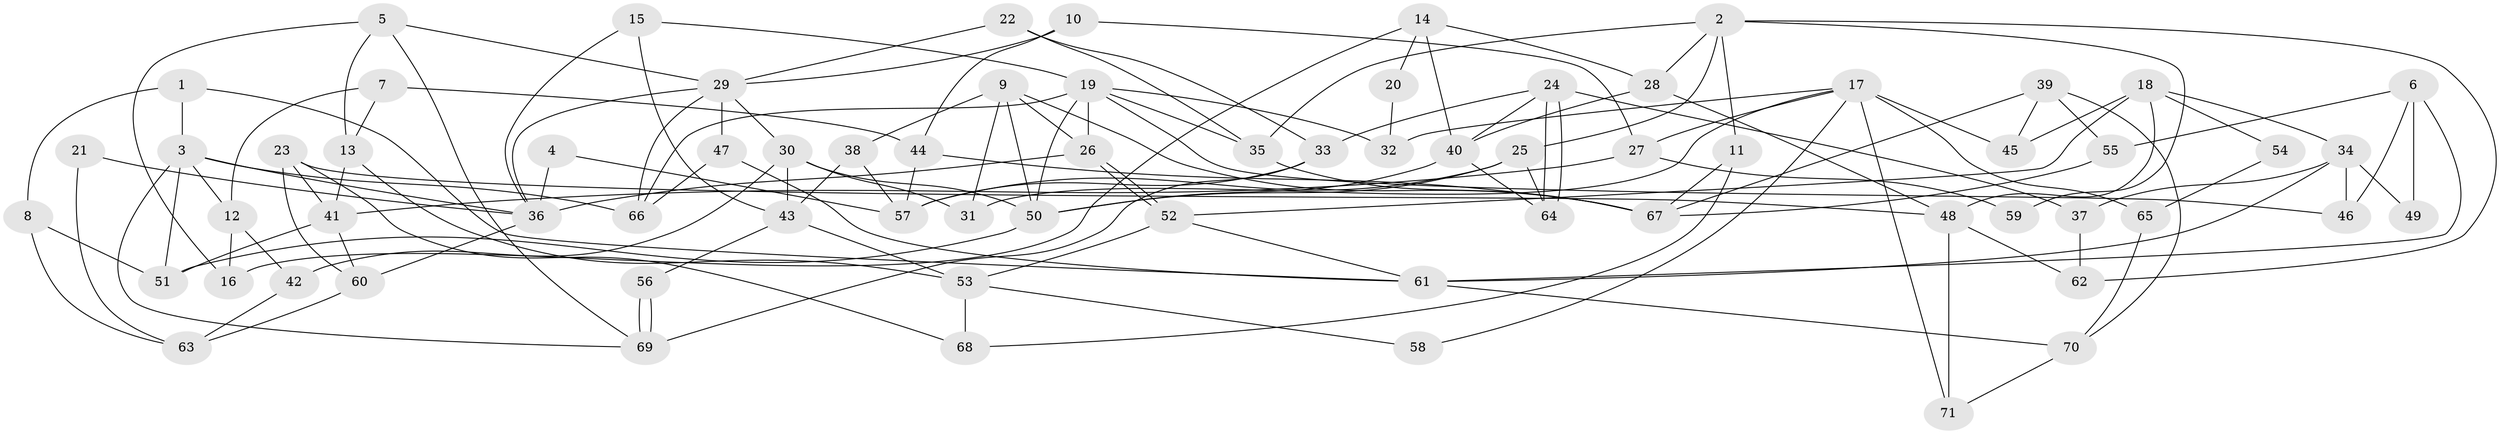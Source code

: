 // Generated by graph-tools (version 1.1) at 2025/15/03/09/25 04:15:00]
// undirected, 71 vertices, 142 edges
graph export_dot {
graph [start="1"]
  node [color=gray90,style=filled];
  1;
  2;
  3;
  4;
  5;
  6;
  7;
  8;
  9;
  10;
  11;
  12;
  13;
  14;
  15;
  16;
  17;
  18;
  19;
  20;
  21;
  22;
  23;
  24;
  25;
  26;
  27;
  28;
  29;
  30;
  31;
  32;
  33;
  34;
  35;
  36;
  37;
  38;
  39;
  40;
  41;
  42;
  43;
  44;
  45;
  46;
  47;
  48;
  49;
  50;
  51;
  52;
  53;
  54;
  55;
  56;
  57;
  58;
  59;
  60;
  61;
  62;
  63;
  64;
  65;
  66;
  67;
  68;
  69;
  70;
  71;
  1 -- 3;
  1 -- 61;
  1 -- 8;
  2 -- 62;
  2 -- 25;
  2 -- 11;
  2 -- 28;
  2 -- 35;
  2 -- 59;
  3 -- 12;
  3 -- 51;
  3 -- 36;
  3 -- 66;
  3 -- 69;
  4 -- 36;
  4 -- 57;
  5 -- 29;
  5 -- 69;
  5 -- 13;
  5 -- 16;
  6 -- 55;
  6 -- 61;
  6 -- 46;
  6 -- 49;
  7 -- 44;
  7 -- 13;
  7 -- 12;
  8 -- 63;
  8 -- 51;
  9 -- 50;
  9 -- 26;
  9 -- 31;
  9 -- 38;
  9 -- 67;
  10 -- 29;
  10 -- 44;
  10 -- 27;
  11 -- 67;
  11 -- 68;
  12 -- 16;
  12 -- 42;
  13 -- 41;
  13 -- 53;
  14 -- 40;
  14 -- 28;
  14 -- 16;
  14 -- 20;
  15 -- 36;
  15 -- 19;
  15 -- 43;
  17 -- 45;
  17 -- 31;
  17 -- 27;
  17 -- 32;
  17 -- 58;
  17 -- 65;
  17 -- 71;
  18 -- 52;
  18 -- 48;
  18 -- 34;
  18 -- 45;
  18 -- 54;
  19 -- 66;
  19 -- 50;
  19 -- 26;
  19 -- 32;
  19 -- 35;
  19 -- 46;
  20 -- 32;
  21 -- 36;
  21 -- 63;
  22 -- 35;
  22 -- 29;
  22 -- 33;
  23 -- 41;
  23 -- 60;
  23 -- 48;
  23 -- 68;
  24 -- 33;
  24 -- 64;
  24 -- 64;
  24 -- 37;
  24 -- 40;
  25 -- 64;
  25 -- 57;
  25 -- 50;
  26 -- 52;
  26 -- 52;
  26 -- 36;
  27 -- 41;
  27 -- 59;
  28 -- 40;
  28 -- 48;
  29 -- 36;
  29 -- 47;
  29 -- 30;
  29 -- 66;
  30 -- 43;
  30 -- 31;
  30 -- 42;
  30 -- 50;
  33 -- 69;
  33 -- 57;
  34 -- 46;
  34 -- 37;
  34 -- 49;
  34 -- 61;
  35 -- 67;
  36 -- 60;
  37 -- 62;
  38 -- 43;
  38 -- 57;
  39 -- 67;
  39 -- 70;
  39 -- 45;
  39 -- 55;
  40 -- 50;
  40 -- 64;
  41 -- 51;
  41 -- 60;
  42 -- 63;
  43 -- 53;
  43 -- 56;
  44 -- 57;
  44 -- 67;
  47 -- 66;
  47 -- 61;
  48 -- 62;
  48 -- 71;
  50 -- 51;
  52 -- 53;
  52 -- 61;
  53 -- 68;
  53 -- 58;
  54 -- 65;
  55 -- 67;
  56 -- 69;
  56 -- 69;
  60 -- 63;
  61 -- 70;
  65 -- 70;
  70 -- 71;
}
